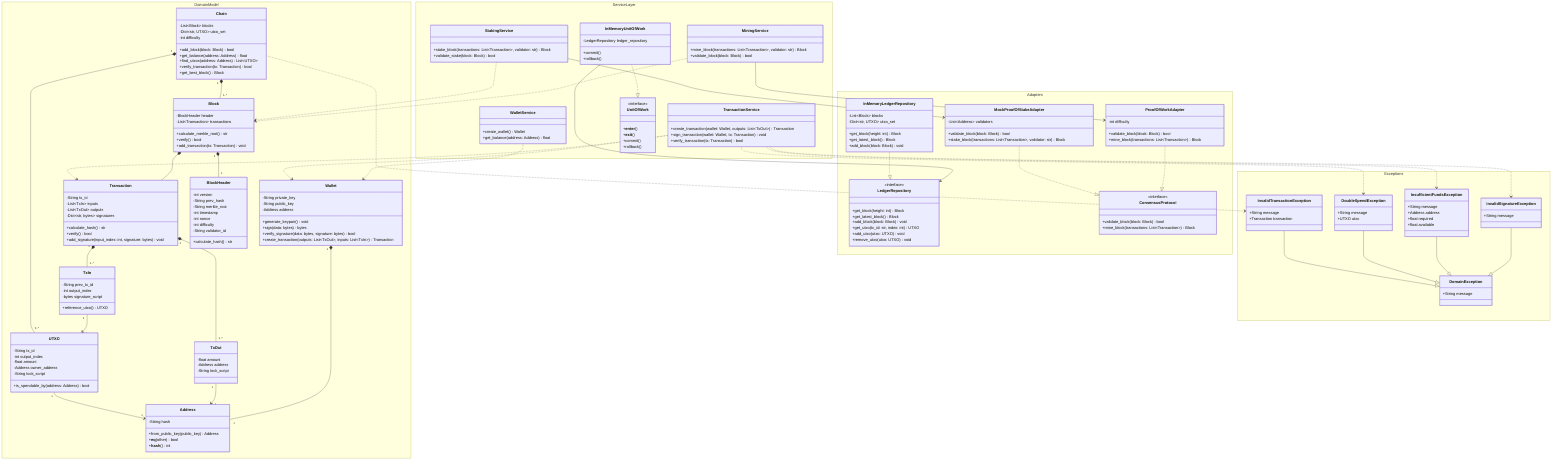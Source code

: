classDiagram
    namespace Domain Model {
        class Wallet {
            -String private_key
            -String public_key
            -Address address
            +generate_keypair() void
            +sign(data: bytes) bytes
            +verify_signature(data: bytes, signature: bytes) bool
            +create_transaction(outputs: List~TxOut~, inputs: List~TxIn~) Transaction
        }

        class Address {
            -String hash
            +from_public_key(public_key) Address
            +__eq__(other) bool
            +__hash__() int
        }

        class UTXO {
            -String tx_id
            -int output_index
            -float amount
            -Address owner_address
            -String lock_script
            +is_spendable_by(address: Address) bool
        }

        class Transaction {
            -String tx_id
            -List~TxIn~ inputs
            -List~TxOut~ outputs
            -Dict~str, bytes~ signatures
            +calculate_hash() str
            +verify() bool
            +add_signature(input_index: int, signature: bytes) void
        }

        class TxIn {
            -String prev_tx_id
            -int output_index
            -bytes signature_script
            +reference_utxo() UTXO
        }

        class TxOut {
            -float amount
            -Address address
            -String lock_script
        }

        class BlockHeader {
            -int version
            -String prev_hash
            -String merkle_root
            -int timestamp
            -int nonce
            -int difficulty
            -String validator_id
            +calculate_hash() str
        }

        class Block {
            -BlockHeader header
            -List~Transaction~ transactions
            +calculate_merkle_root() str
            +verify() bool
            +add_transaction(tx: Transaction) void
        }

        class Chain {
            -List~Block~ blocks
            -Dict~str, UTXO~ utxo_set
            -int difficulty
            +add_block(block: Block) bool
            +get_balance(address: Address) float
            +find_utxos(address: Address) List~UTXO~
            +verify_transaction(tx: Transaction) bool
            +get_best_block() Block
        }
    }

    namespace Service Layer {
        class WalletService {
            +create_wallet() Wallet
            +get_balance(address: Address) float
        }

        class TransactionService {
            +create_transaction(wallet: Wallet, outputs: List~TxOut~) Transaction
            +sign_transaction(wallet: Wallet, tx: Transaction) void
            +verify_transaction(tx: Transaction) bool
        }

        class MiningService {
            +mine_block(transactions: List~Transaction~, validator: str) Block
            +validate_block(block: Block) bool
        }

        class StakingService {
            +stake_block(transactions: List~Transaction~, validator: str) Block
            +validate_stake(block: Block) bool
        }

        class UnitOfWork {
            <<interface>>
            +__enter__()
            +__exit__()
            +commit()
            +rollback()
        }

        class InMemoryUnitOfWork {
            -LedgerRepository ledger_repository
            +commit()
            +rollback()
        }
    }

    namespace Adapters {
        class LedgerRepository {
            <<interface>>
            +get_block(height: int) Block
            +get_latest_block() Block
            +add_block(block: Block) void
            +get_utxo(tx_id: str, index: int) UTXO
            +add_utxo(utxo: UTXO) void
            +remove_utxo(utxo: UTXO) void
        }

        class InMemoryLedgerRepository {
            -List~Block~ blocks
            -Dict~str, UTXO~ utxo_set
            +get_block(height: int) Block
            +get_latest_block() Block
            +add_block(block: Block) void
        }

        class ConsensusProtocol {
            <<interface>>
            +validate_block(block: Block) bool
            +mine_block(transactions: List~Transaction~) Block
        }

        class ProofOfWorkAdapter {
            -int difficulty
            +validate_block(block: Block) bool
            +mine_block(transactions: List~Transaction~) Block
        }

        class MockProofOfStakeAdapter {
            -List~Address~ validators
            +validate_block(block: Block) bool
            +stake_block(transactions: List~Transaction~, validator: str) Block
        }
    }

    namespace Exceptions {
        class DomainException {
            +String message
        }

        class InvalidSignatureException {
            +String message
        }

        class InsufficientFundsException {
            +String message
            +Address address
            +float required
            +float available
        }

        class DoubleSpendException {
            +String message
            +UTXO utxo
        }

        class InvalidTransactionException {
            +String message
            +Transaction transaction
        }
    }

    %% Relationships
    Wallet "1" *-- "1" Address
    Transaction "1" *-- "1..*" TxIn
    Transaction "1" *-- "1..*" TxOut
    TxIn "1" --> "1" UTXO
    TxOut "1" --> "1" Address
    UTXO "1" --> "1" Address

    Block "1" *-- "1" BlockHeader
    Block "1" *-- "0..*" Transaction
    Chain "1" *-- "1..*" Block
    Chain "1" *-- "0..*" UTXO

    WalletService ..> Wallet
    TransactionService ..> Transaction
    TransactionService ..> Wallet
    MiningService ..> Block
    StakingService ..> Block

    InMemoryUnitOfWork ..|> UnitOfWork
    InMemoryUnitOfWork --> LedgerRepository

    InMemoryLedgerRepository ..|> LedgerRepository
    ProofOfWorkAdapter ..|> ConsensusProtocol
    MockProofOfStakeAdapter ..|> ConsensusProtocol

    MiningService --> ProofOfWorkAdapter
    StakingService --> MockProofOfStakeAdapter

    InvalidSignatureException --|> DomainException
    InsufficientFundsException --|> DomainException
    DoubleSpendException --|> DomainException
    InvalidTransactionException --|> DomainException

    TransactionService ..> InvalidSignatureException
    TransactionService ..> InsufficientFundsException
    TransactionService ..> DoubleSpendException
    Chain ..> InvalidTransactionException